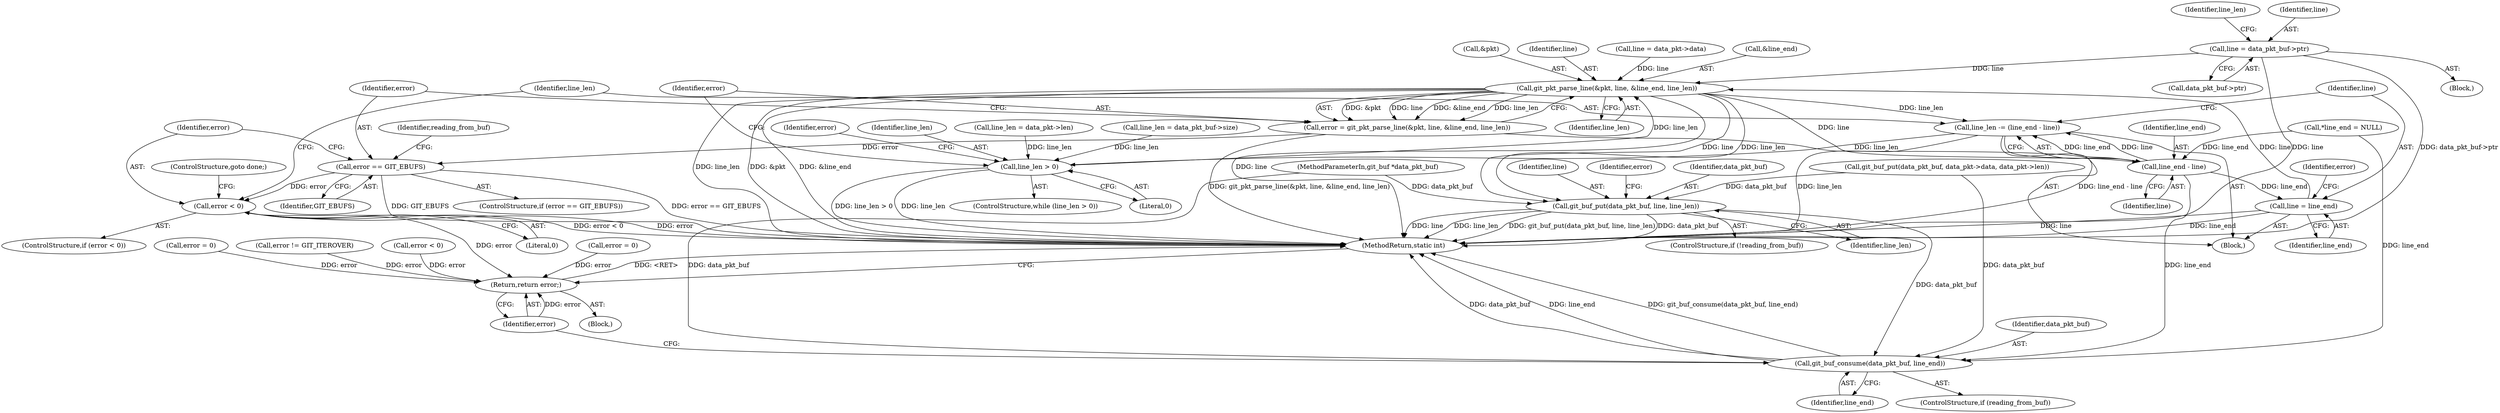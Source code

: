 digraph "0_libgit2_2fdef641fd0dd2828bd948234ae86de75221a11a_0@pointer" {
"1000135" [label="(Call,line = data_pkt_buf->ptr)"];
"1000164" [label="(Call,git_pkt_parse_line(&pkt, line, &line_end, line_len))"];
"1000162" [label="(Call,error = git_pkt_parse_line(&pkt, line, &line_end, line_len))"];
"1000172" [label="(Call,error == GIT_EBUFS)"];
"1000189" [label="(Call,error < 0)"];
"1000226" [label="(Return,return error;)"];
"1000179" [label="(Call,git_buf_put(data_pkt_buf, line, line_len))"];
"1000223" [label="(Call,git_buf_consume(data_pkt_buf, line_end))"];
"1000193" [label="(Call,line_len -= (line_end - line))"];
"1000158" [label="(Call,line_len > 0)"];
"1000195" [label="(Call,line_end - line)"];
"1000198" [label="(Call,line = line_end)"];
"1000193" [label="(Call,line_len -= (line_end - line))"];
"1000199" [label="(Identifier,line)"];
"1000218" [label="(Identifier,error)"];
"1000217" [label="(Call,error = 0)"];
"1000183" [label="(Call,error = 0)"];
"1000213" [label="(Call,error != GIT_ITEROVER)"];
"1000170" [label="(Identifier,line_len)"];
"1000111" [label="(Call,*line_end = NULL)"];
"1000158" [label="(Call,line_len > 0)"];
"1000161" [label="(Block,)"];
"1000200" [label="(Identifier,line_end)"];
"1000165" [label="(Call,&pkt)"];
"1000163" [label="(Identifier,error)"];
"1000202" [label="(Identifier,error)"];
"1000160" [label="(Literal,0)"];
"1000106" [label="(MethodParameterIn,git_buf *data_pkt_buf)"];
"1000172" [label="(Call,error == GIT_EBUFS)"];
"1000162" [label="(Call,error = git_pkt_parse_line(&pkt, line, &line_end, line_len))"];
"1000159" [label="(Identifier,line_len)"];
"1000167" [label="(Identifier,line)"];
"1000224" [label="(Identifier,data_pkt_buf)"];
"1000157" [label="(ControlStructure,while (line_len > 0))"];
"1000180" [label="(Identifier,data_pkt_buf)"];
"1000210" [label="(Call,error < 0)"];
"1000171" [label="(ControlStructure,if (error == GIT_EBUFS))"];
"1000173" [label="(Identifier,error)"];
"1000189" [label="(Call,error < 0)"];
"1000126" [label="(Block,)"];
"1000226" [label="(Return,return error;)"];
"1000147" [label="(Call,line = data_pkt->data)"];
"1000141" [label="(Identifier,line_len)"];
"1000174" [label="(Identifier,GIT_EBUFS)"];
"1000176" [label="(ControlStructure,if (!reading_from_buf))"];
"1000135" [label="(Call,line = data_pkt_buf->ptr)"];
"1000168" [label="(Call,&line_end)"];
"1000198" [label="(Call,line = line_end)"];
"1000181" [label="(Identifier,line)"];
"1000136" [label="(Identifier,line)"];
"1000228" [label="(MethodReturn,static int)"];
"1000188" [label="(ControlStructure,if (error < 0))"];
"1000191" [label="(Literal,0)"];
"1000192" [label="(ControlStructure,goto done;)"];
"1000107" [label="(Block,)"];
"1000227" [label="(Identifier,error)"];
"1000190" [label="(Identifier,error)"];
"1000184" [label="(Identifier,error)"];
"1000223" [label="(Call,git_buf_consume(data_pkt_buf, line_end))"];
"1000178" [label="(Identifier,reading_from_buf)"];
"1000152" [label="(Call,line_len = data_pkt->len)"];
"1000196" [label="(Identifier,line_end)"];
"1000225" [label="(Identifier,line_end)"];
"1000164" [label="(Call,git_pkt_parse_line(&pkt, line, &line_end, line_len))"];
"1000127" [label="(Call,git_buf_put(data_pkt_buf, data_pkt->data, data_pkt->len))"];
"1000182" [label="(Identifier,line_len)"];
"1000179" [label="(Call,git_buf_put(data_pkt_buf, line, line_len))"];
"1000137" [label="(Call,data_pkt_buf->ptr)"];
"1000195" [label="(Call,line_end - line)"];
"1000197" [label="(Identifier,line)"];
"1000140" [label="(Call,line_len = data_pkt_buf->size)"];
"1000221" [label="(ControlStructure,if (reading_from_buf))"];
"1000194" [label="(Identifier,line_len)"];
"1000135" -> "1000126"  [label="AST: "];
"1000135" -> "1000137"  [label="CFG: "];
"1000136" -> "1000135"  [label="AST: "];
"1000137" -> "1000135"  [label="AST: "];
"1000141" -> "1000135"  [label="CFG: "];
"1000135" -> "1000228"  [label="DDG: line"];
"1000135" -> "1000228"  [label="DDG: data_pkt_buf->ptr"];
"1000135" -> "1000164"  [label="DDG: line"];
"1000164" -> "1000162"  [label="AST: "];
"1000164" -> "1000170"  [label="CFG: "];
"1000165" -> "1000164"  [label="AST: "];
"1000167" -> "1000164"  [label="AST: "];
"1000168" -> "1000164"  [label="AST: "];
"1000170" -> "1000164"  [label="AST: "];
"1000162" -> "1000164"  [label="CFG: "];
"1000164" -> "1000228"  [label="DDG: &line_end"];
"1000164" -> "1000228"  [label="DDG: line"];
"1000164" -> "1000228"  [label="DDG: line_len"];
"1000164" -> "1000228"  [label="DDG: &pkt"];
"1000164" -> "1000162"  [label="DDG: &pkt"];
"1000164" -> "1000162"  [label="DDG: line"];
"1000164" -> "1000162"  [label="DDG: &line_end"];
"1000164" -> "1000162"  [label="DDG: line_len"];
"1000147" -> "1000164"  [label="DDG: line"];
"1000198" -> "1000164"  [label="DDG: line"];
"1000158" -> "1000164"  [label="DDG: line_len"];
"1000164" -> "1000179"  [label="DDG: line"];
"1000164" -> "1000179"  [label="DDG: line_len"];
"1000164" -> "1000193"  [label="DDG: line_len"];
"1000164" -> "1000195"  [label="DDG: line"];
"1000162" -> "1000161"  [label="AST: "];
"1000163" -> "1000162"  [label="AST: "];
"1000173" -> "1000162"  [label="CFG: "];
"1000162" -> "1000228"  [label="DDG: git_pkt_parse_line(&pkt, line, &line_end, line_len)"];
"1000162" -> "1000172"  [label="DDG: error"];
"1000172" -> "1000171"  [label="AST: "];
"1000172" -> "1000174"  [label="CFG: "];
"1000173" -> "1000172"  [label="AST: "];
"1000174" -> "1000172"  [label="AST: "];
"1000178" -> "1000172"  [label="CFG: "];
"1000190" -> "1000172"  [label="CFG: "];
"1000172" -> "1000228"  [label="DDG: error == GIT_EBUFS"];
"1000172" -> "1000228"  [label="DDG: GIT_EBUFS"];
"1000172" -> "1000189"  [label="DDG: error"];
"1000189" -> "1000188"  [label="AST: "];
"1000189" -> "1000191"  [label="CFG: "];
"1000190" -> "1000189"  [label="AST: "];
"1000191" -> "1000189"  [label="AST: "];
"1000192" -> "1000189"  [label="CFG: "];
"1000194" -> "1000189"  [label="CFG: "];
"1000189" -> "1000228"  [label="DDG: error"];
"1000189" -> "1000228"  [label="DDG: error < 0"];
"1000189" -> "1000226"  [label="DDG: error"];
"1000226" -> "1000107"  [label="AST: "];
"1000226" -> "1000227"  [label="CFG: "];
"1000227" -> "1000226"  [label="AST: "];
"1000228" -> "1000226"  [label="CFG: "];
"1000226" -> "1000228"  [label="DDG: <RET>"];
"1000227" -> "1000226"  [label="DDG: error"];
"1000213" -> "1000226"  [label="DDG: error"];
"1000183" -> "1000226"  [label="DDG: error"];
"1000217" -> "1000226"  [label="DDG: error"];
"1000210" -> "1000226"  [label="DDG: error"];
"1000179" -> "1000176"  [label="AST: "];
"1000179" -> "1000182"  [label="CFG: "];
"1000180" -> "1000179"  [label="AST: "];
"1000181" -> "1000179"  [label="AST: "];
"1000182" -> "1000179"  [label="AST: "];
"1000184" -> "1000179"  [label="CFG: "];
"1000179" -> "1000228"  [label="DDG: line"];
"1000179" -> "1000228"  [label="DDG: line_len"];
"1000179" -> "1000228"  [label="DDG: git_buf_put(data_pkt_buf, line, line_len)"];
"1000179" -> "1000228"  [label="DDG: data_pkt_buf"];
"1000127" -> "1000179"  [label="DDG: data_pkt_buf"];
"1000106" -> "1000179"  [label="DDG: data_pkt_buf"];
"1000179" -> "1000223"  [label="DDG: data_pkt_buf"];
"1000223" -> "1000221"  [label="AST: "];
"1000223" -> "1000225"  [label="CFG: "];
"1000224" -> "1000223"  [label="AST: "];
"1000225" -> "1000223"  [label="AST: "];
"1000227" -> "1000223"  [label="CFG: "];
"1000223" -> "1000228"  [label="DDG: line_end"];
"1000223" -> "1000228"  [label="DDG: git_buf_consume(data_pkt_buf, line_end)"];
"1000223" -> "1000228"  [label="DDG: data_pkt_buf"];
"1000127" -> "1000223"  [label="DDG: data_pkt_buf"];
"1000106" -> "1000223"  [label="DDG: data_pkt_buf"];
"1000111" -> "1000223"  [label="DDG: line_end"];
"1000195" -> "1000223"  [label="DDG: line_end"];
"1000193" -> "1000161"  [label="AST: "];
"1000193" -> "1000195"  [label="CFG: "];
"1000194" -> "1000193"  [label="AST: "];
"1000195" -> "1000193"  [label="AST: "];
"1000199" -> "1000193"  [label="CFG: "];
"1000193" -> "1000228"  [label="DDG: line_len"];
"1000193" -> "1000228"  [label="DDG: line_end - line"];
"1000193" -> "1000158"  [label="DDG: line_len"];
"1000195" -> "1000193"  [label="DDG: line_end"];
"1000195" -> "1000193"  [label="DDG: line"];
"1000158" -> "1000157"  [label="AST: "];
"1000158" -> "1000160"  [label="CFG: "];
"1000159" -> "1000158"  [label="AST: "];
"1000160" -> "1000158"  [label="AST: "];
"1000163" -> "1000158"  [label="CFG: "];
"1000218" -> "1000158"  [label="CFG: "];
"1000158" -> "1000228"  [label="DDG: line_len"];
"1000158" -> "1000228"  [label="DDG: line_len > 0"];
"1000140" -> "1000158"  [label="DDG: line_len"];
"1000152" -> "1000158"  [label="DDG: line_len"];
"1000195" -> "1000197"  [label="CFG: "];
"1000196" -> "1000195"  [label="AST: "];
"1000197" -> "1000195"  [label="AST: "];
"1000111" -> "1000195"  [label="DDG: line_end"];
"1000195" -> "1000198"  [label="DDG: line_end"];
"1000198" -> "1000161"  [label="AST: "];
"1000198" -> "1000200"  [label="CFG: "];
"1000199" -> "1000198"  [label="AST: "];
"1000200" -> "1000198"  [label="AST: "];
"1000202" -> "1000198"  [label="CFG: "];
"1000198" -> "1000228"  [label="DDG: line_end"];
"1000198" -> "1000228"  [label="DDG: line"];
}
